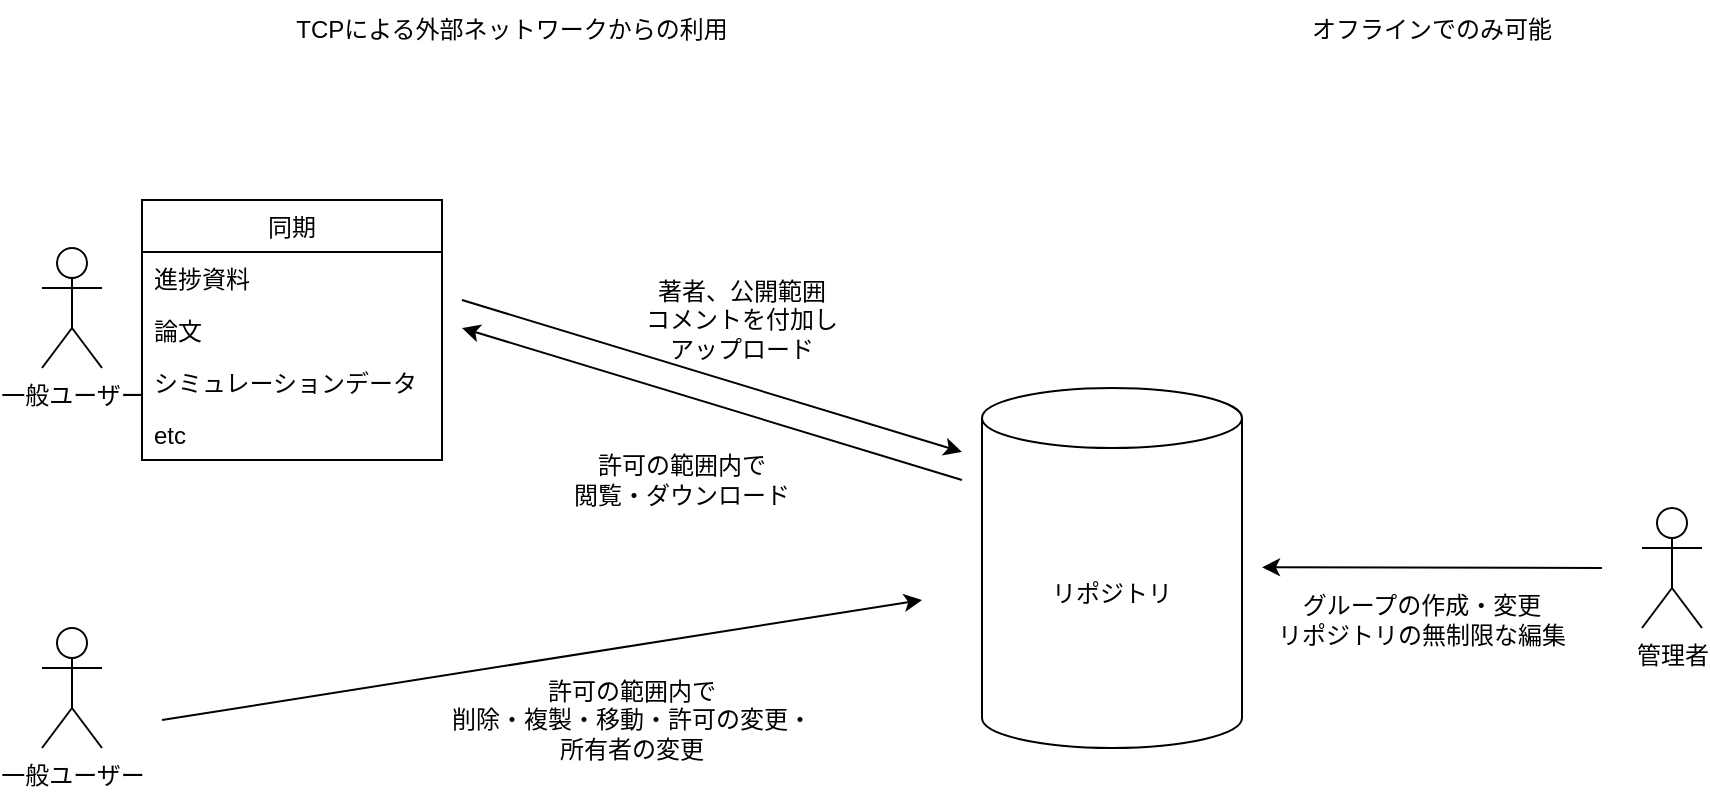 <mxfile version="20.7.4" type="device"><diagram id="-Ftz2vGAVW7zhbBmA4Db" name="ページ1"><mxGraphModel dx="989" dy="577" grid="1" gridSize="10" guides="1" tooltips="1" connect="1" arrows="1" fold="1" page="1" pageScale="1" pageWidth="1169" pageHeight="827" math="0" shadow="0"><root><mxCell id="0"/><mxCell id="1" parent="0"/><mxCell id="YxulRXBpQvNWJOTS41a0-1" value="一般ユーザー" style="shape=umlActor;verticalLabelPosition=bottom;verticalAlign=top;html=1;outlineConnect=0;" vertex="1" parent="1"><mxGeometry x="240" y="164" width="30" height="60" as="geometry"/></mxCell><mxCell id="YxulRXBpQvNWJOTS41a0-2" value="リポジトリ" style="shape=cylinder3;whiteSpace=wrap;html=1;boundedLbl=1;backgroundOutline=1;size=15;" vertex="1" parent="1"><mxGeometry x="710" y="234" width="130" height="180" as="geometry"/></mxCell><mxCell id="YxulRXBpQvNWJOTS41a0-7" value="" style="endArrow=classic;html=1;rounded=0;" edge="1" parent="1"><mxGeometry width="50" height="50" relative="1" as="geometry"><mxPoint x="450" y="190" as="sourcePoint"/><mxPoint x="700" y="266" as="targetPoint"/></mxGeometry></mxCell><mxCell id="YxulRXBpQvNWJOTS41a0-9" value="著者、公開範囲&lt;br&gt;コメントを付加し&lt;br&gt;アップロード" style="text;html=1;strokeColor=none;fillColor=none;align=center;verticalAlign=middle;whiteSpace=wrap;rounded=0;" vertex="1" parent="1"><mxGeometry x="510" y="180" width="160" height="40" as="geometry"/></mxCell><mxCell id="YxulRXBpQvNWJOTS41a0-10" value="" style="endArrow=classic;html=1;rounded=0;labelBackgroundColor=default;strokeColor=default;fontFamily=Helvetica;fontSize=11;fontColor=default;shape=connector;" edge="1" parent="1"><mxGeometry x="-1" y="-4" width="50" height="50" relative="1" as="geometry"><mxPoint x="700" y="280" as="sourcePoint"/><mxPoint x="450" y="204" as="targetPoint"/><mxPoint as="offset"/></mxGeometry></mxCell><mxCell id="YxulRXBpQvNWJOTS41a0-11" value="許可の範囲内で&lt;br&gt;閲覧・ダウンロード" style="text;html=1;strokeColor=none;fillColor=none;align=center;verticalAlign=middle;whiteSpace=wrap;rounded=0;" vertex="1" parent="1"><mxGeometry x="490" y="260" width="140" height="40" as="geometry"/></mxCell><mxCell id="YxulRXBpQvNWJOTS41a0-18" value="同期" style="swimlane;fontStyle=0;childLayout=stackLayout;horizontal=1;startSize=26;fillColor=none;horizontalStack=0;resizeParent=1;resizeParentMax=0;resizeLast=0;collapsible=1;marginBottom=0;" vertex="1" parent="1"><mxGeometry x="290" y="140" width="150" height="130" as="geometry"/></mxCell><mxCell id="YxulRXBpQvNWJOTS41a0-19" value="進捗資料" style="text;strokeColor=none;fillColor=none;align=left;verticalAlign=top;spacingLeft=4;spacingRight=4;overflow=hidden;rotatable=0;points=[[0,0.5],[1,0.5]];portConstraint=eastwest;" vertex="1" parent="YxulRXBpQvNWJOTS41a0-18"><mxGeometry y="26" width="150" height="26" as="geometry"/></mxCell><mxCell id="YxulRXBpQvNWJOTS41a0-20" value="論文" style="text;strokeColor=none;fillColor=none;align=left;verticalAlign=top;spacingLeft=4;spacingRight=4;overflow=hidden;rotatable=0;points=[[0,0.5],[1,0.5]];portConstraint=eastwest;" vertex="1" parent="YxulRXBpQvNWJOTS41a0-18"><mxGeometry y="52" width="150" height="26" as="geometry"/></mxCell><mxCell id="YxulRXBpQvNWJOTS41a0-22" value="シミュレーションデータ" style="text;strokeColor=none;fillColor=none;align=left;verticalAlign=top;spacingLeft=4;spacingRight=4;overflow=hidden;rotatable=0;points=[[0,0.5],[1,0.5]];portConstraint=eastwest;" vertex="1" parent="YxulRXBpQvNWJOTS41a0-18"><mxGeometry y="78" width="150" height="26" as="geometry"/></mxCell><mxCell id="YxulRXBpQvNWJOTS41a0-21" value="etc" style="text;strokeColor=none;fillColor=none;align=left;verticalAlign=top;spacingLeft=4;spacingRight=4;overflow=hidden;rotatable=0;points=[[0,0.5],[1,0.5]];portConstraint=eastwest;" vertex="1" parent="YxulRXBpQvNWJOTS41a0-18"><mxGeometry y="104" width="150" height="26" as="geometry"/></mxCell><mxCell id="YxulRXBpQvNWJOTS41a0-23" value="一般ユーザー" style="shape=umlActor;verticalLabelPosition=bottom;verticalAlign=top;html=1;" vertex="1" parent="1"><mxGeometry x="240" y="354" width="30" height="60" as="geometry"/></mxCell><mxCell id="YxulRXBpQvNWJOTS41a0-24" value="" style="endArrow=classic;html=1;rounded=0;" edge="1" parent="1"><mxGeometry width="50" height="50" relative="1" as="geometry"><mxPoint x="300" y="400" as="sourcePoint"/><mxPoint x="680" y="340" as="targetPoint"/></mxGeometry></mxCell><mxCell id="YxulRXBpQvNWJOTS41a0-25" value="許可の範囲内で&lt;br&gt;削除・複製・移動・許可の変更・所有者の変更" style="text;html=1;strokeColor=none;fillColor=none;align=center;verticalAlign=middle;whiteSpace=wrap;rounded=0;" vertex="1" parent="1"><mxGeometry x="440" y="370" width="190" height="60" as="geometry"/></mxCell><mxCell id="YxulRXBpQvNWJOTS41a0-26" value="管理者" style="shape=umlActor;verticalLabelPosition=bottom;verticalAlign=top;html=1;outlineConnect=0;" vertex="1" parent="1"><mxGeometry x="1040" y="294" width="30" height="60" as="geometry"/></mxCell><mxCell id="YxulRXBpQvNWJOTS41a0-27" value="" style="endArrow=classic;html=1;rounded=0;labelBackgroundColor=default;strokeColor=default;fontFamily=Helvetica;fontSize=11;fontColor=default;shape=connector;" edge="1" parent="1"><mxGeometry x="-1" y="-4" width="50" height="50" relative="1" as="geometry"><mxPoint x="1020" y="324" as="sourcePoint"/><mxPoint x="850" y="323.66" as="targetPoint"/><mxPoint as="offset"/></mxGeometry></mxCell><mxCell id="YxulRXBpQvNWJOTS41a0-28" value="グループの作成・変更&lt;br&gt;リポジトリの無制限な編集" style="text;html=1;strokeColor=none;fillColor=none;align=center;verticalAlign=middle;whiteSpace=wrap;rounded=0;" vertex="1" parent="1"><mxGeometry x="850" y="340" width="160" height="20" as="geometry"/></mxCell><mxCell id="YxulRXBpQvNWJOTS41a0-29" value="TCPによる外部ネットワークからの利用" style="text;html=1;strokeColor=none;fillColor=none;align=center;verticalAlign=middle;whiteSpace=wrap;rounded=0;" vertex="1" parent="1"><mxGeometry x="365" y="40" width="220" height="30" as="geometry"/></mxCell><mxCell id="YxulRXBpQvNWJOTS41a0-30" value="オフラインでのみ可能" style="text;html=1;strokeColor=none;fillColor=none;align=center;verticalAlign=middle;whiteSpace=wrap;rounded=0;" vertex="1" parent="1"><mxGeometry x="870" y="40" width="130" height="30" as="geometry"/></mxCell></root></mxGraphModel></diagram></mxfile>